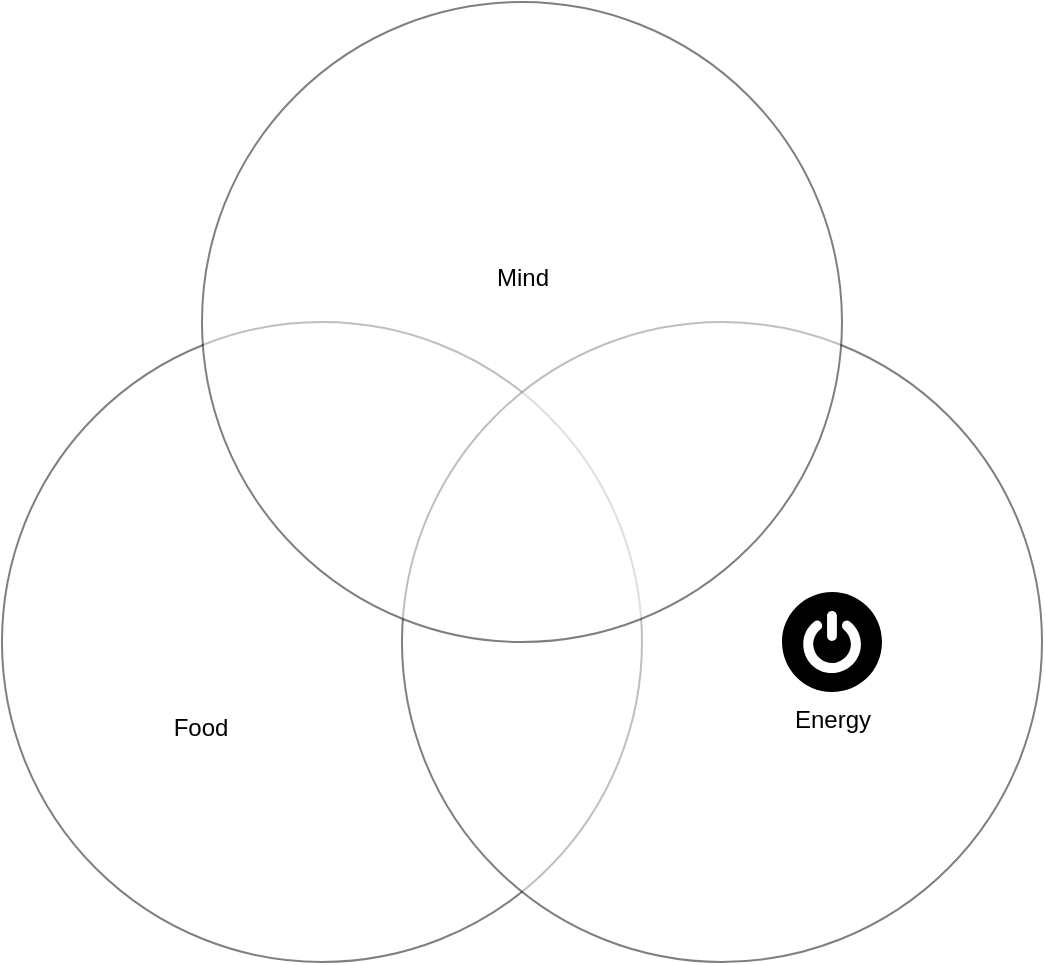 <mxfile version="26.0.5">
  <diagram name="Page-1" id="Qa73W8nw9gtAEAMgE2KS">
    <mxGraphModel dx="1434" dy="876" grid="0" gridSize="10" guides="1" tooltips="1" connect="1" arrows="1" fold="1" page="1" pageScale="1" pageWidth="850" pageHeight="1100" math="0" shadow="0">
      <root>
        <mxCell id="0" />
        <mxCell id="1" parent="0" />
        <mxCell id="iv6oOa5ACZCAxFHoa43c-1" value="" style="ellipse;whiteSpace=wrap;html=1;aspect=fixed;opacity=50;" vertex="1" parent="1">
          <mxGeometry x="200" y="320" width="320" height="320" as="geometry" />
        </mxCell>
        <mxCell id="iv6oOa5ACZCAxFHoa43c-2" value="" style="ellipse;whiteSpace=wrap;html=1;aspect=fixed;opacity=50;" vertex="1" parent="1">
          <mxGeometry x="400" y="320" width="320" height="320" as="geometry" />
        </mxCell>
        <mxCell id="iv6oOa5ACZCAxFHoa43c-3" value="" style="ellipse;whiteSpace=wrap;html=1;aspect=fixed;opacity=50;" vertex="1" parent="1">
          <mxGeometry x="300" y="160" width="320" height="320" as="geometry" />
        </mxCell>
        <mxCell id="iv6oOa5ACZCAxFHoa43c-7" value="Food" style="shape=image;html=1;verticalAlign=top;verticalLabelPosition=bottom;labelBackgroundColor=#ffffff;imageAspect=0;aspect=fixed;image=https://cdn1.iconfinder.com/data/icons/ionicons-outline-vol-2/512/nutrition-outline-128.png" vertex="1" parent="1">
          <mxGeometry x="270" y="451" width="58" height="58" as="geometry" />
        </mxCell>
        <mxCell id="iv6oOa5ACZCAxFHoa43c-9" value="Mind" style="shape=image;html=1;verticalAlign=top;verticalLabelPosition=bottom;labelBackgroundColor=#ffffff;imageAspect=0;aspect=fixed;image=https://cdn2.iconfinder.com/data/icons/boxicons-regular-vol-1/24/bx-brain-128.png" vertex="1" parent="1">
          <mxGeometry x="433" y="230" width="54" height="54" as="geometry" />
        </mxCell>
        <mxCell id="iv6oOa5ACZCAxFHoa43c-11" value="Energy" style="sketch=0;html=1;aspect=fixed;strokeColor=none;shadow=0;fillColor=#000000;verticalAlign=top;labelPosition=center;verticalLabelPosition=bottom;shape=mxgraph.gcp2.a7_power" vertex="1" parent="1">
          <mxGeometry x="590" y="455" width="50" height="50" as="geometry" />
        </mxCell>
        <mxCell id="iv6oOa5ACZCAxFHoa43c-12" value="" style="shape=image;html=1;verticalAlign=top;verticalLabelPosition=bottom;labelBackgroundColor=#ffffff;imageAspect=0;aspect=fixed;image=https://cdn1.iconfinder.com/data/icons/dompicon-glyph-fitness-diet/256/meditation-yoga-retreat-fitness-diet-128.png" vertex="1" parent="1">
          <mxGeometry x="418" y="380" width="84" height="84" as="geometry" />
        </mxCell>
      </root>
    </mxGraphModel>
  </diagram>
</mxfile>
